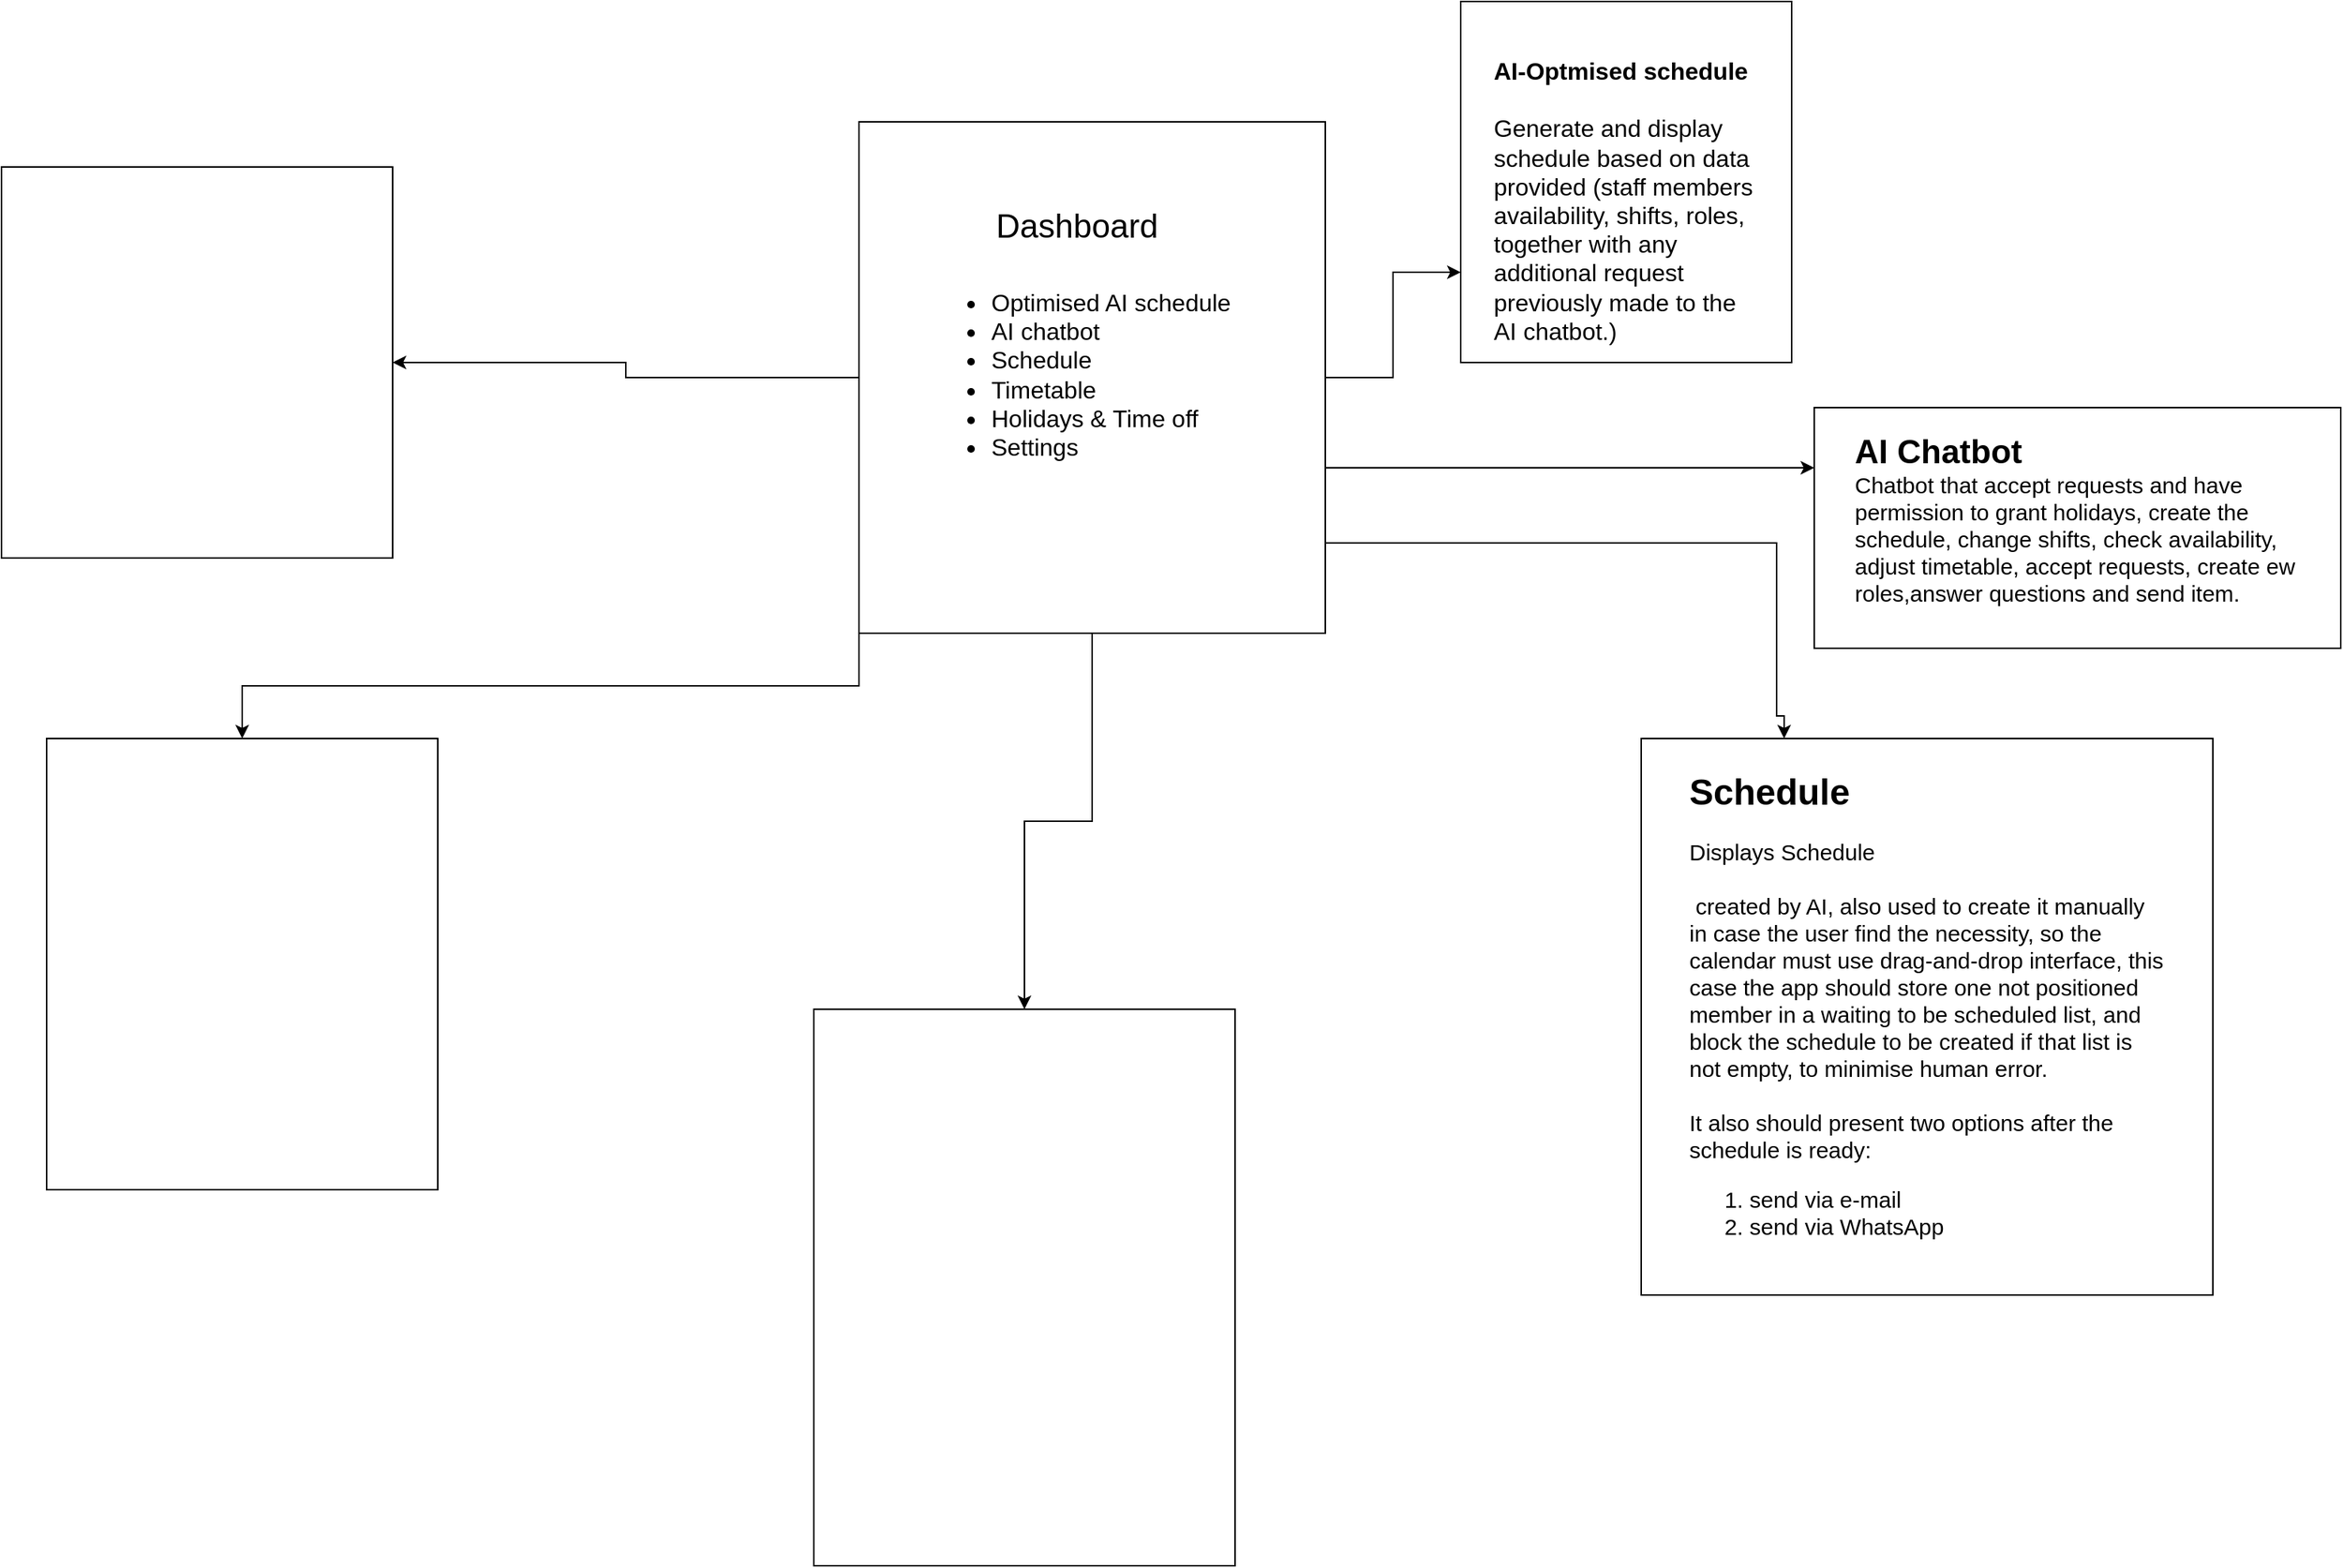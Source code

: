 <mxfile version="24.6.3" type="github">
  <diagram name="Page-1" id="hWc6c_K8vR9eIQ7MWBZz">
    <mxGraphModel dx="3470" dy="3757" grid="1" gridSize="10" guides="1" tooltips="1" connect="1" arrows="1" fold="1" page="1" pageScale="1" pageWidth="850" pageHeight="1100" math="0" shadow="0">
      <root>
        <mxCell id="0" />
        <mxCell id="1" parent="0" />
        <mxCell id="kdlszv8kuRYmDG17Q20z-28" style="edgeStyle=orthogonalEdgeStyle;rounded=0;orthogonalLoop=1;jettySize=auto;html=1;entryX=0;entryY=0.25;entryDx=0;entryDy=0;" edge="1" parent="1" source="kdlszv8kuRYmDG17Q20z-4" target="kdlszv8kuRYmDG17Q20z-23">
          <mxGeometry relative="1" as="geometry">
            <Array as="points">
              <mxPoint x="890" y="-1890" />
            </Array>
          </mxGeometry>
        </mxCell>
        <mxCell id="kdlszv8kuRYmDG17Q20z-30" style="edgeStyle=orthogonalEdgeStyle;rounded=0;orthogonalLoop=1;jettySize=auto;html=1;entryX=0;entryY=0.75;entryDx=0;entryDy=0;" edge="1" parent="1" source="kdlszv8kuRYmDG17Q20z-4" target="kdlszv8kuRYmDG17Q20z-18">
          <mxGeometry relative="1" as="geometry" />
        </mxCell>
        <mxCell id="kdlszv8kuRYmDG17Q20z-36" style="edgeStyle=orthogonalEdgeStyle;rounded=0;orthogonalLoop=1;jettySize=auto;html=1;exitX=1;exitY=0.75;exitDx=0;exitDy=0;entryX=0.25;entryY=0;entryDx=0;entryDy=0;" edge="1" parent="1" source="kdlszv8kuRYmDG17Q20z-4" target="kdlszv8kuRYmDG17Q20z-31">
          <mxGeometry relative="1" as="geometry">
            <Array as="points">
              <mxPoint x="540" y="-1840" />
              <mxPoint x="880" y="-1840" />
              <mxPoint x="880" y="-1725" />
              <mxPoint x="885" y="-1725" />
            </Array>
          </mxGeometry>
        </mxCell>
        <mxCell id="kdlszv8kuRYmDG17Q20z-45" style="edgeStyle=orthogonalEdgeStyle;rounded=0;orthogonalLoop=1;jettySize=auto;html=1;entryX=1;entryY=0.5;entryDx=0;entryDy=0;" edge="1" parent="1" source="kdlszv8kuRYmDG17Q20z-4" target="kdlszv8kuRYmDG17Q20z-37">
          <mxGeometry relative="1" as="geometry" />
        </mxCell>
        <mxCell id="kdlszv8kuRYmDG17Q20z-47" style="edgeStyle=orthogonalEdgeStyle;rounded=0;orthogonalLoop=1;jettySize=auto;html=1;exitX=0;exitY=1;exitDx=0;exitDy=0;" edge="1" parent="1" source="kdlszv8kuRYmDG17Q20z-4" target="kdlszv8kuRYmDG17Q20z-41">
          <mxGeometry relative="1" as="geometry" />
        </mxCell>
        <mxCell id="kdlszv8kuRYmDG17Q20z-48" style="edgeStyle=orthogonalEdgeStyle;rounded=0;orthogonalLoop=1;jettySize=auto;html=1;" edge="1" parent="1" source="kdlszv8kuRYmDG17Q20z-4" target="kdlszv8kuRYmDG17Q20z-42">
          <mxGeometry relative="1" as="geometry" />
        </mxCell>
        <mxCell id="kdlszv8kuRYmDG17Q20z-4" value="" style="rounded=0;whiteSpace=wrap;html=1;" vertex="1" parent="1">
          <mxGeometry x="270" y="-2120" width="310" height="340" as="geometry" />
        </mxCell>
        <mxCell id="kdlszv8kuRYmDG17Q20z-9" value="Dashboard" style="text;html=1;align=center;verticalAlign=middle;whiteSpace=wrap;rounded=0;fontSize=22;" vertex="1" parent="1">
          <mxGeometry x="290" y="-2080" width="250" height="60" as="geometry" />
        </mxCell>
        <mxCell id="kdlszv8kuRYmDG17Q20z-12" value="&lt;ul style=&quot;font-size: 16px;&quot;&gt;&lt;li&gt;Optimised AI schedule&lt;/li&gt;&lt;li&gt;AI chatbot&lt;/li&gt;&lt;li&gt;Schedule&lt;/li&gt;&lt;li&gt;Timetable&lt;/li&gt;&lt;li&gt;Holidays &amp;amp; Time off&lt;/li&gt;&lt;li&gt;&lt;span style=&quot;background-color: initial; font-size: 16px;&quot;&gt;Settings&lt;/span&gt;&lt;/li&gt;&lt;/ul&gt;" style="text;html=1;whiteSpace=wrap;overflow=hidden;rounded=0;spacingTop=0;spacing=0;" vertex="1" parent="1">
          <mxGeometry x="318" y="-2030" width="215" height="170" as="geometry" />
        </mxCell>
        <mxCell id="kdlszv8kuRYmDG17Q20z-18" value="" style="rounded=0;whiteSpace=wrap;html=1;" vertex="1" parent="1">
          <mxGeometry x="670" y="-2200" width="220" height="240" as="geometry" />
        </mxCell>
        <mxCell id="kdlszv8kuRYmDG17Q20z-21" value="&lt;b&gt;&lt;font style=&quot;font-size: 16px;&quot;&gt;AI-Optmised schedule&lt;/font&gt;&lt;/b&gt;&lt;div&gt;&lt;span style=&quot;background-color: initial; font-size: 16px;&quot;&gt;&lt;br&gt;&lt;/span&gt;&lt;/div&gt;&lt;div&gt;&lt;span style=&quot;background-color: initial; font-size: 16px;&quot;&gt;Generate and display schedule based on data provided (staff members availability, shifts, roles, together with any additional request previously made to the AI chatbot.)&lt;/span&gt;&lt;/div&gt;" style="text;html=1;whiteSpace=wrap;overflow=hidden;rounded=0;" vertex="1" parent="1">
          <mxGeometry x="690" y="-2170" width="180" height="220" as="geometry" />
        </mxCell>
        <mxCell id="kdlszv8kuRYmDG17Q20z-23" value="" style="rounded=0;whiteSpace=wrap;html=1;" vertex="1" parent="1">
          <mxGeometry x="905" y="-1930" width="350" height="160" as="geometry" />
        </mxCell>
        <mxCell id="kdlszv8kuRYmDG17Q20z-25" value="&lt;b&gt;&lt;font style=&quot;font-size: 22px;&quot;&gt;AI Chatbot&lt;/font&gt;&lt;/b&gt;&lt;div&gt;&lt;font style=&quot;font-size: 15px;&quot;&gt;Chatbot that accept requests and have permission to grant holidays, create the schedule, change shifts, check availability, adjust timetable, accept requests, create ew roles,answer questions and send item.&lt;/font&gt;&lt;/div&gt;" style="text;html=1;whiteSpace=wrap;overflow=hidden;rounded=0;" vertex="1" parent="1">
          <mxGeometry x="930" y="-1920" width="300" height="120" as="geometry" />
        </mxCell>
        <mxCell id="kdlszv8kuRYmDG17Q20z-31" value="" style="rounded=0;whiteSpace=wrap;html=1;" vertex="1" parent="1">
          <mxGeometry x="790" y="-1710" width="380" height="370" as="geometry" />
        </mxCell>
        <mxCell id="kdlszv8kuRYmDG17Q20z-32" value="&lt;h1 style=&quot;margin-top: 0px;&quot;&gt;Schedule&lt;/h1&gt;&lt;div style=&quot;font-size: 15px;&quot;&gt;Displays Schedule&lt;/div&gt;&lt;div style=&quot;font-size: 15px;&quot;&gt;&lt;br&gt;&lt;/div&gt;&lt;div style=&quot;font-size: 15px;&quot;&gt;&amp;nbsp;created by AI, also used to create it manually in case the user find the necessity, so the calendar must use drag-and-drop interface, this case the app should store one not positioned member in a waiting to be scheduled list, and block the schedule to be created if that list is not empty, to minimise human error.&amp;nbsp;&lt;/div&gt;&lt;div style=&quot;font-size: 15px;&quot;&gt;&lt;br&gt;&lt;/div&gt;&lt;div style=&quot;font-size: 15px;&quot;&gt;&lt;span style=&quot;background-color: initial;&quot;&gt;It also should present two options after the schedule is ready:&lt;/span&gt;&lt;/div&gt;&lt;div style=&quot;font-size: 15px;&quot;&gt;&lt;ol&gt;&lt;li&gt;&lt;span style=&quot;background-color: initial;&quot;&gt;send via e-mail&lt;/span&gt;&lt;/li&gt;&lt;li&gt;send via WhatsApp&lt;/li&gt;&lt;/ol&gt;&lt;/div&gt;" style="text;html=1;whiteSpace=wrap;overflow=hidden;rounded=0;" vertex="1" parent="1">
          <mxGeometry x="820" y="-1695" width="320" height="340" as="geometry" />
        </mxCell>
        <mxCell id="kdlszv8kuRYmDG17Q20z-37" value="" style="rounded=0;whiteSpace=wrap;html=1;" vertex="1" parent="1">
          <mxGeometry x="-300" y="-2090" width="260" height="260" as="geometry" />
        </mxCell>
        <mxCell id="kdlszv8kuRYmDG17Q20z-41" value="" style="rounded=0;whiteSpace=wrap;html=1;" vertex="1" parent="1">
          <mxGeometry x="-270" y="-1710" width="260" height="300" as="geometry" />
        </mxCell>
        <mxCell id="kdlszv8kuRYmDG17Q20z-42" value="" style="rounded=0;whiteSpace=wrap;html=1;" vertex="1" parent="1">
          <mxGeometry x="240" y="-1530" width="280" height="370" as="geometry" />
        </mxCell>
      </root>
    </mxGraphModel>
  </diagram>
</mxfile>
